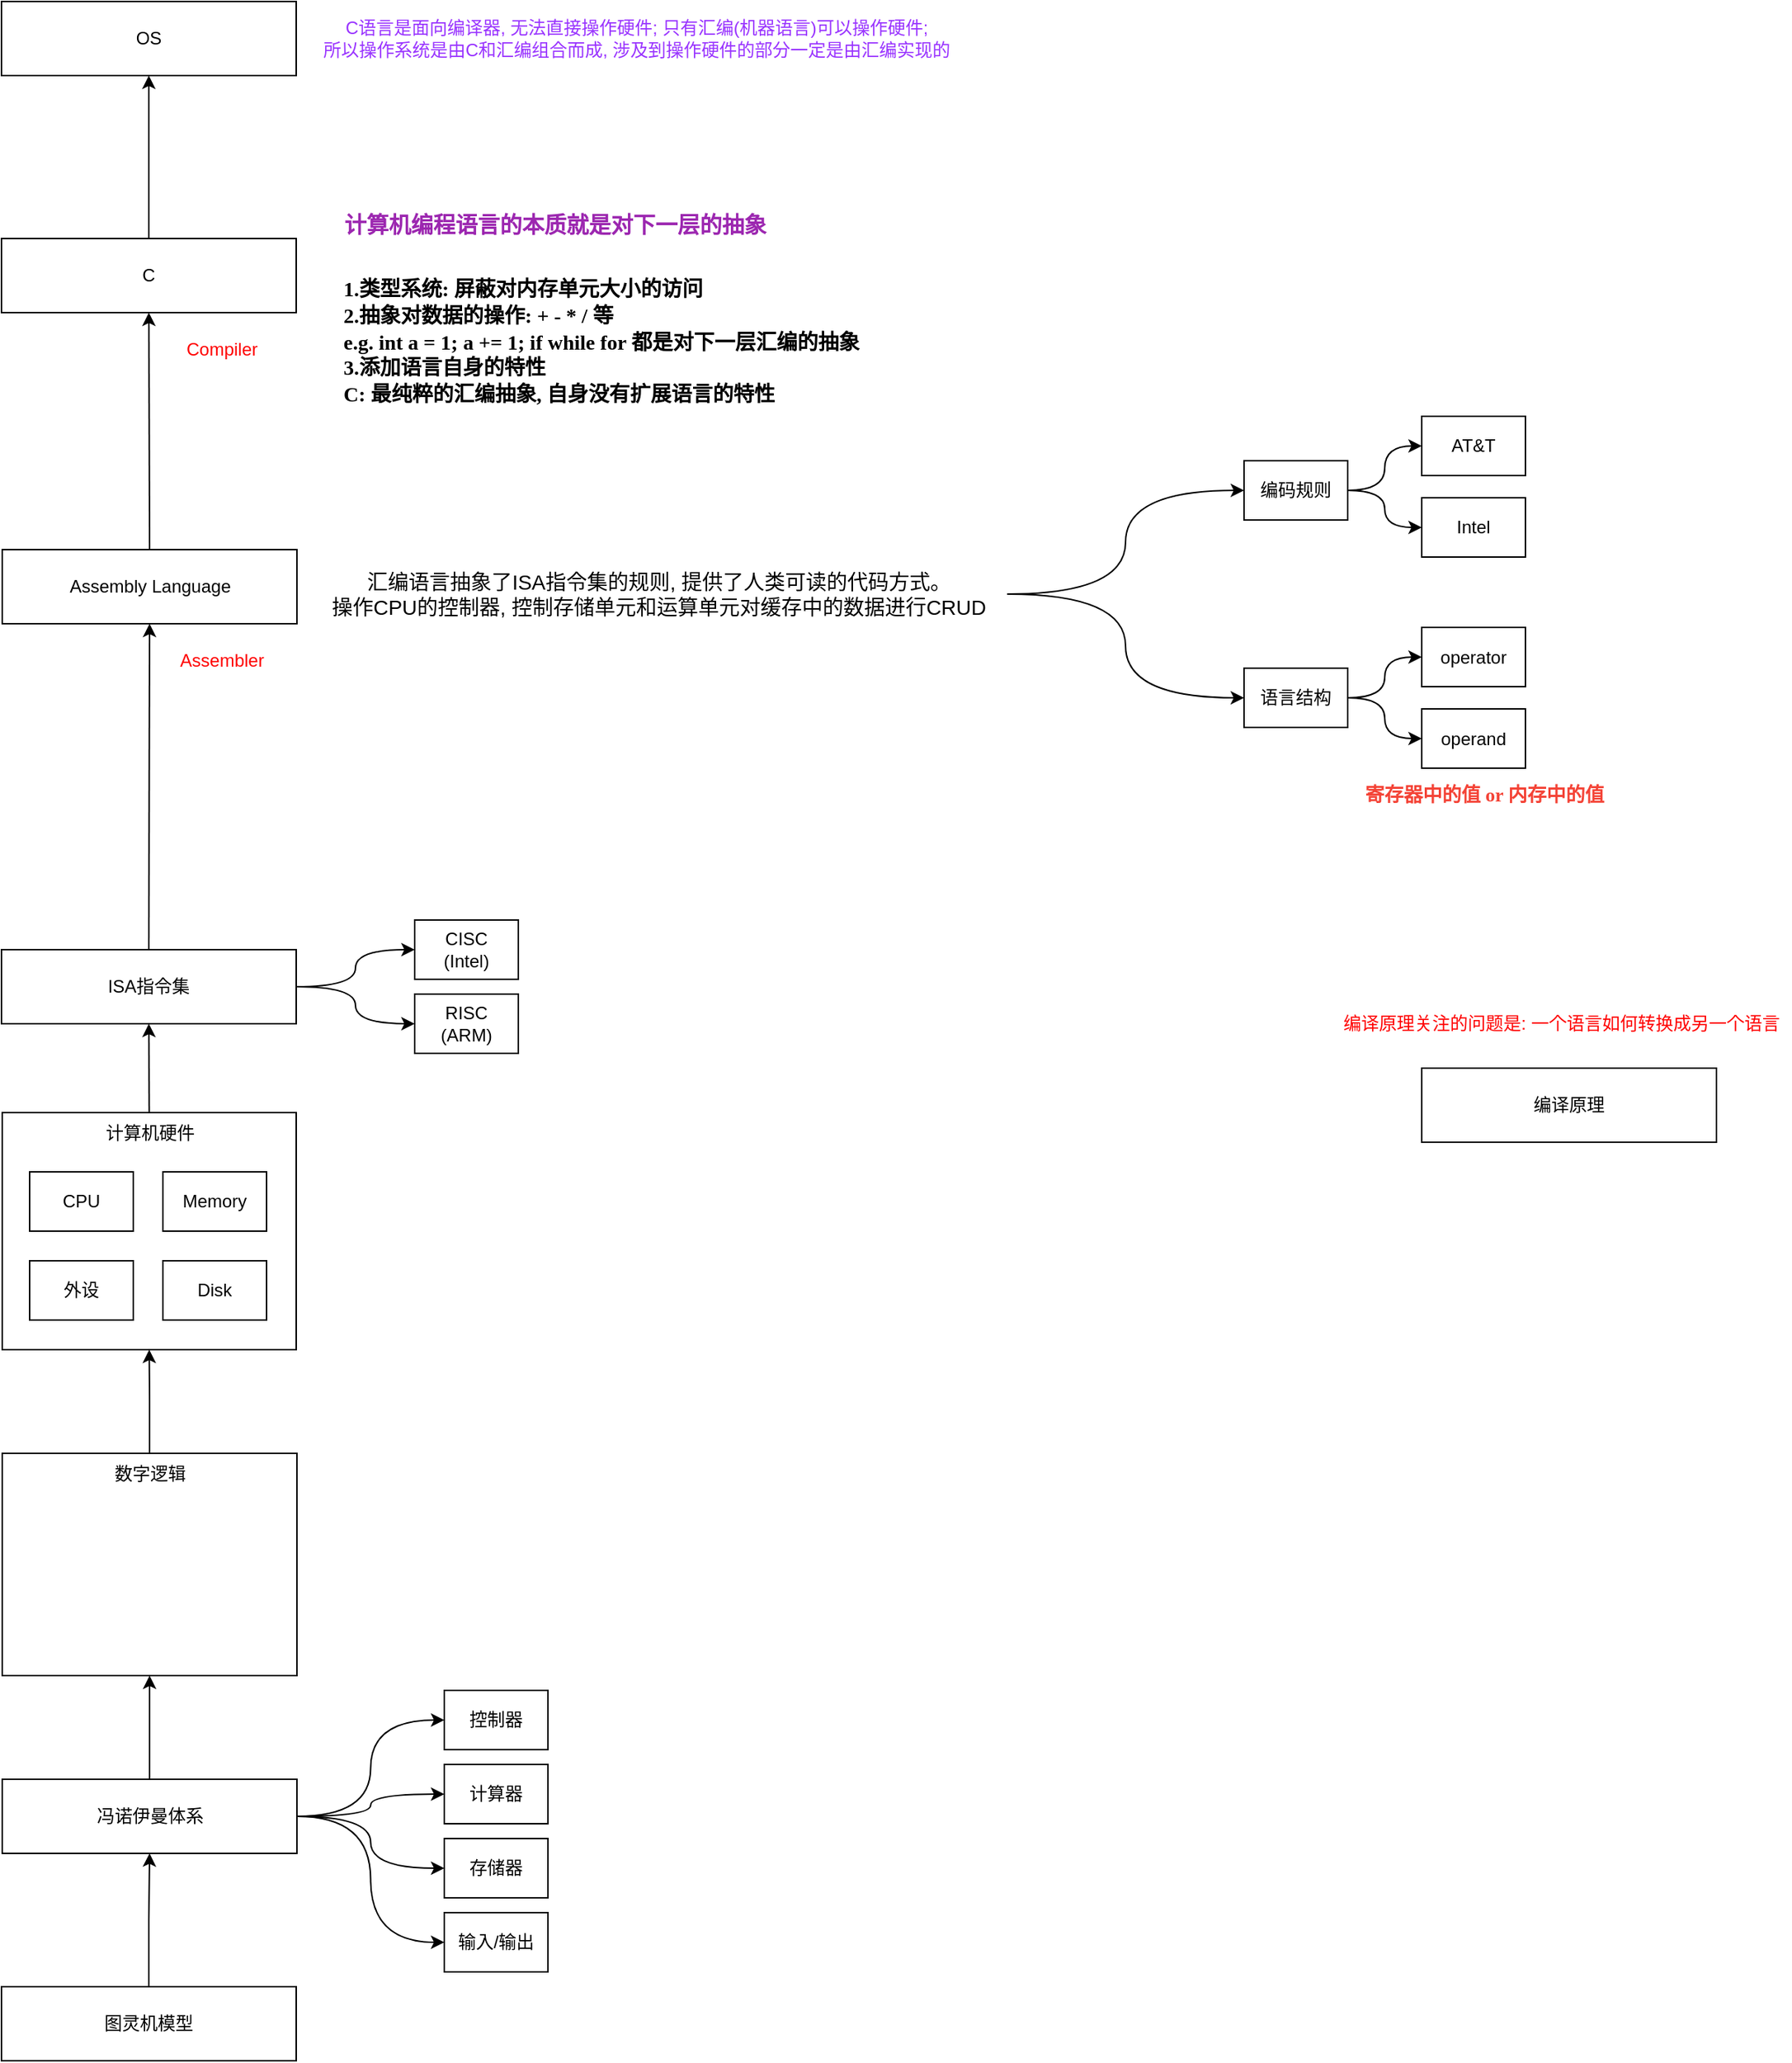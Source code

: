 <mxfile version="20.2.2" type="github">
  <diagram id="_dh9glDH5kx_qx3IPk2B" name="Page-1">
    <mxGraphModel dx="599" dy="769" grid="1" gridSize="10" guides="1" tooltips="1" connect="1" arrows="1" fold="1" page="1" pageScale="1" pageWidth="827" pageHeight="1169" math="0" shadow="0">
      <root>
        <mxCell id="0" />
        <mxCell id="1" parent="0" />
        <mxCell id="2vaMElDyrSs1qIXfbJuE-2" value="数字逻辑" style="rounded=0;whiteSpace=wrap;html=1;verticalAlign=top;" vertex="1" parent="1">
          <mxGeometry x="1081.5" y="1030" width="199" height="150" as="geometry" />
        </mxCell>
        <mxCell id="2vaMElDyrSs1qIXfbJuE-3" style="edgeStyle=orthogonalEdgeStyle;rounded=0;orthogonalLoop=1;jettySize=auto;html=1;exitX=0.5;exitY=0;exitDx=0;exitDy=0;entryX=0.5;entryY=1;entryDx=0;entryDy=0;" edge="1" parent="1" source="2vaMElDyrSs1qIXfbJuE-2" target="2vaMElDyrSs1qIXfbJuE-6">
          <mxGeometry relative="1" as="geometry">
            <mxPoint x="1181" y="960" as="targetPoint" />
          </mxGeometry>
        </mxCell>
        <mxCell id="2vaMElDyrSs1qIXfbJuE-26" value="" style="edgeStyle=orthogonalEdgeStyle;curved=1;rounded=0;orthogonalLoop=1;jettySize=auto;html=1;" edge="1" parent="1" source="2vaMElDyrSs1qIXfbJuE-6" target="2vaMElDyrSs1qIXfbJuE-24">
          <mxGeometry relative="1" as="geometry" />
        </mxCell>
        <mxCell id="2vaMElDyrSs1qIXfbJuE-6" value="计算机硬件" style="rounded=0;whiteSpace=wrap;html=1;verticalAlign=top;" vertex="1" parent="1">
          <mxGeometry x="1081.5" y="800" width="198.5" height="160" as="geometry" />
        </mxCell>
        <mxCell id="2vaMElDyrSs1qIXfbJuE-7" value="CPU" style="rounded=0;whiteSpace=wrap;html=1;fillColor=#FFFFFF;" vertex="1" parent="1">
          <mxGeometry x="1100" y="840" width="70" height="40" as="geometry" />
        </mxCell>
        <mxCell id="2vaMElDyrSs1qIXfbJuE-8" value="Memory" style="rounded=0;whiteSpace=wrap;html=1;fillColor=#FFFFFF;" vertex="1" parent="1">
          <mxGeometry x="1190" y="840" width="70" height="40" as="geometry" />
        </mxCell>
        <mxCell id="2vaMElDyrSs1qIXfbJuE-9" value="外设" style="rounded=0;whiteSpace=wrap;html=1;fillColor=#FFFFFF;" vertex="1" parent="1">
          <mxGeometry x="1100" y="900" width="70" height="40" as="geometry" />
        </mxCell>
        <mxCell id="2vaMElDyrSs1qIXfbJuE-10" value="Disk" style="rounded=0;whiteSpace=wrap;html=1;fillColor=#FFFFFF;" vertex="1" parent="1">
          <mxGeometry x="1190" y="900" width="70" height="40" as="geometry" />
        </mxCell>
        <mxCell id="2vaMElDyrSs1qIXfbJuE-13" value="" style="edgeStyle=orthogonalEdgeStyle;rounded=0;orthogonalLoop=1;jettySize=auto;html=1;" edge="1" parent="1" source="2vaMElDyrSs1qIXfbJuE-11" target="2vaMElDyrSs1qIXfbJuE-2">
          <mxGeometry relative="1" as="geometry" />
        </mxCell>
        <mxCell id="2vaMElDyrSs1qIXfbJuE-19" style="edgeStyle=orthogonalEdgeStyle;rounded=0;orthogonalLoop=1;jettySize=auto;html=1;exitX=1;exitY=0.5;exitDx=0;exitDy=0;entryX=0;entryY=0.5;entryDx=0;entryDy=0;curved=1;" edge="1" parent="1" source="2vaMElDyrSs1qIXfbJuE-11" target="2vaMElDyrSs1qIXfbJuE-15">
          <mxGeometry relative="1" as="geometry" />
        </mxCell>
        <mxCell id="2vaMElDyrSs1qIXfbJuE-21" style="edgeStyle=orthogonalEdgeStyle;curved=1;rounded=0;orthogonalLoop=1;jettySize=auto;html=1;exitX=1;exitY=0.5;exitDx=0;exitDy=0;entryX=0;entryY=0.5;entryDx=0;entryDy=0;" edge="1" parent="1" source="2vaMElDyrSs1qIXfbJuE-11" target="2vaMElDyrSs1qIXfbJuE-16">
          <mxGeometry relative="1" as="geometry" />
        </mxCell>
        <mxCell id="2vaMElDyrSs1qIXfbJuE-22" style="edgeStyle=orthogonalEdgeStyle;curved=1;rounded=0;orthogonalLoop=1;jettySize=auto;html=1;exitX=1;exitY=0.5;exitDx=0;exitDy=0;entryX=0;entryY=0.5;entryDx=0;entryDy=0;" edge="1" parent="1" source="2vaMElDyrSs1qIXfbJuE-11" target="2vaMElDyrSs1qIXfbJuE-18">
          <mxGeometry relative="1" as="geometry" />
        </mxCell>
        <mxCell id="2vaMElDyrSs1qIXfbJuE-23" style="edgeStyle=orthogonalEdgeStyle;curved=1;rounded=0;orthogonalLoop=1;jettySize=auto;html=1;exitX=1;exitY=0.5;exitDx=0;exitDy=0;entryX=0;entryY=0.5;entryDx=0;entryDy=0;" edge="1" parent="1" source="2vaMElDyrSs1qIXfbJuE-11" target="2vaMElDyrSs1qIXfbJuE-17">
          <mxGeometry relative="1" as="geometry" />
        </mxCell>
        <mxCell id="2vaMElDyrSs1qIXfbJuE-11" value="冯诺伊曼体系" style="rounded=0;whiteSpace=wrap;html=1;verticalAlign=middle;" vertex="1" parent="1">
          <mxGeometry x="1081.5" y="1250" width="199" height="50" as="geometry" />
        </mxCell>
        <mxCell id="2vaMElDyrSs1qIXfbJuE-14" value="" style="edgeStyle=orthogonalEdgeStyle;rounded=0;orthogonalLoop=1;jettySize=auto;html=1;" edge="1" parent="1" source="2vaMElDyrSs1qIXfbJuE-12" target="2vaMElDyrSs1qIXfbJuE-11">
          <mxGeometry relative="1" as="geometry" />
        </mxCell>
        <mxCell id="2vaMElDyrSs1qIXfbJuE-12" value="图灵机模型" style="rounded=0;whiteSpace=wrap;html=1;verticalAlign=middle;" vertex="1" parent="1">
          <mxGeometry x="1081" y="1390" width="199" height="50" as="geometry" />
        </mxCell>
        <mxCell id="2vaMElDyrSs1qIXfbJuE-15" value="控制器" style="rounded=0;whiteSpace=wrap;html=1;fillColor=#FFFFFF;" vertex="1" parent="1">
          <mxGeometry x="1380" y="1190" width="70" height="40" as="geometry" />
        </mxCell>
        <mxCell id="2vaMElDyrSs1qIXfbJuE-16" value="计算器" style="rounded=0;whiteSpace=wrap;html=1;fillColor=#FFFFFF;" vertex="1" parent="1">
          <mxGeometry x="1380" y="1240" width="70" height="40" as="geometry" />
        </mxCell>
        <mxCell id="2vaMElDyrSs1qIXfbJuE-17" value="输入/输出" style="rounded=0;whiteSpace=wrap;html=1;fillColor=#FFFFFF;" vertex="1" parent="1">
          <mxGeometry x="1380" y="1340" width="70" height="40" as="geometry" />
        </mxCell>
        <mxCell id="2vaMElDyrSs1qIXfbJuE-18" value="存储器" style="rounded=0;whiteSpace=wrap;html=1;fillColor=#FFFFFF;" vertex="1" parent="1">
          <mxGeometry x="1380" y="1290" width="70" height="40" as="geometry" />
        </mxCell>
        <mxCell id="2vaMElDyrSs1qIXfbJuE-30" style="edgeStyle=orthogonalEdgeStyle;curved=1;rounded=0;orthogonalLoop=1;jettySize=auto;html=1;exitX=1;exitY=0.5;exitDx=0;exitDy=0;entryX=0;entryY=0.5;entryDx=0;entryDy=0;" edge="1" parent="1" source="2vaMElDyrSs1qIXfbJuE-24" target="2vaMElDyrSs1qIXfbJuE-28">
          <mxGeometry relative="1" as="geometry" />
        </mxCell>
        <mxCell id="2vaMElDyrSs1qIXfbJuE-31" style="edgeStyle=orthogonalEdgeStyle;curved=1;rounded=0;orthogonalLoop=1;jettySize=auto;html=1;exitX=1;exitY=0.5;exitDx=0;exitDy=0;" edge="1" parent="1" source="2vaMElDyrSs1qIXfbJuE-24" target="2vaMElDyrSs1qIXfbJuE-29">
          <mxGeometry relative="1" as="geometry" />
        </mxCell>
        <mxCell id="2vaMElDyrSs1qIXfbJuE-33" style="edgeStyle=orthogonalEdgeStyle;curved=1;rounded=0;orthogonalLoop=1;jettySize=auto;html=1;exitX=0.5;exitY=0;exitDx=0;exitDy=0;entryX=0.5;entryY=1;entryDx=0;entryDy=0;" edge="1" parent="1" source="2vaMElDyrSs1qIXfbJuE-24" target="2vaMElDyrSs1qIXfbJuE-25">
          <mxGeometry relative="1" as="geometry">
            <mxPoint x="1180.5" y="560" as="targetPoint" />
          </mxGeometry>
        </mxCell>
        <mxCell id="2vaMElDyrSs1qIXfbJuE-24" value="ISA指令集" style="rounded=0;whiteSpace=wrap;html=1;verticalAlign=middle;" vertex="1" parent="1">
          <mxGeometry x="1081" y="690" width="199" height="50" as="geometry" />
        </mxCell>
        <mxCell id="2vaMElDyrSs1qIXfbJuE-38" value="" style="edgeStyle=orthogonalEdgeStyle;curved=1;rounded=0;orthogonalLoop=1;jettySize=auto;html=1;fontColor=#FF0000;" edge="1" parent="1" source="2vaMElDyrSs1qIXfbJuE-25" target="2vaMElDyrSs1qIXfbJuE-36">
          <mxGeometry relative="1" as="geometry" />
        </mxCell>
        <mxCell id="2vaMElDyrSs1qIXfbJuE-25" value="Assembly Language" style="rounded=0;whiteSpace=wrap;html=1;verticalAlign=middle;" vertex="1" parent="1">
          <mxGeometry x="1081.5" y="420" width="199" height="50" as="geometry" />
        </mxCell>
        <mxCell id="2vaMElDyrSs1qIXfbJuE-28" value="CISC&lt;br&gt;(Intel)" style="rounded=0;whiteSpace=wrap;html=1;fillColor=#FFFFFF;" vertex="1" parent="1">
          <mxGeometry x="1360" y="670" width="70" height="40" as="geometry" />
        </mxCell>
        <mxCell id="2vaMElDyrSs1qIXfbJuE-29" value="RISC&lt;br&gt;(ARM)" style="rounded=0;whiteSpace=wrap;html=1;fillColor=#FFFFFF;" vertex="1" parent="1">
          <mxGeometry x="1360" y="720" width="70" height="40" as="geometry" />
        </mxCell>
        <mxCell id="2vaMElDyrSs1qIXfbJuE-35" value="&lt;font color=&quot;#ff0000&quot;&gt;编译原理关注的问题是: 一个语言如何转换成另一个语言&lt;/font&gt;" style="text;html=1;strokeColor=none;fillColor=none;align=center;verticalAlign=middle;whiteSpace=wrap;rounded=0;" vertex="1" parent="1">
          <mxGeometry x="1980" y="720" width="309" height="40" as="geometry" />
        </mxCell>
        <mxCell id="2vaMElDyrSs1qIXfbJuE-39" value="" style="edgeStyle=orthogonalEdgeStyle;curved=1;rounded=0;orthogonalLoop=1;jettySize=auto;html=1;fontColor=#FF0000;" edge="1" parent="1" source="2vaMElDyrSs1qIXfbJuE-36" target="2vaMElDyrSs1qIXfbJuE-37">
          <mxGeometry relative="1" as="geometry" />
        </mxCell>
        <mxCell id="2vaMElDyrSs1qIXfbJuE-36" value="C" style="rounded=0;whiteSpace=wrap;html=1;verticalAlign=middle;" vertex="1" parent="1">
          <mxGeometry x="1081" y="210" width="199" height="50" as="geometry" />
        </mxCell>
        <mxCell id="2vaMElDyrSs1qIXfbJuE-37" value="OS" style="rounded=0;whiteSpace=wrap;html=1;verticalAlign=middle;" vertex="1" parent="1">
          <mxGeometry x="1081" y="50" width="199" height="50" as="geometry" />
        </mxCell>
        <mxCell id="2vaMElDyrSs1qIXfbJuE-40" value="&lt;div class=&quot;mind-clipboard&quot;&gt;C语言是面向编译器, 无法直接操作硬件; 只有汇编(机器语言)可以操作硬件;&lt;br&gt;所以操作系统是由C和汇编组合而成, 涉及到操作硬件的部分一定是由汇编实现的&lt;/div&gt;" style="text;html=1;strokeColor=none;fillColor=none;align=center;verticalAlign=middle;whiteSpace=wrap;rounded=0;fontColor=#9933FF;" vertex="1" parent="1">
          <mxGeometry x="1279.5" y="50" width="459.5" height="50" as="geometry" />
        </mxCell>
        <mxCell id="2vaMElDyrSs1qIXfbJuE-41" value="&lt;font color=&quot;#ff0000&quot;&gt;Compiler&lt;/font&gt;" style="text;html=1;strokeColor=none;fillColor=none;align=center;verticalAlign=middle;whiteSpace=wrap;rounded=0;" vertex="1" parent="1">
          <mxGeometry x="1190" y="270" width="80" height="30" as="geometry" />
        </mxCell>
        <mxCell id="2vaMElDyrSs1qIXfbJuE-42" value="&lt;font color=&quot;#ff0000&quot;&gt;Assembler&lt;/font&gt;" style="text;html=1;strokeColor=none;fillColor=none;align=center;verticalAlign=middle;whiteSpace=wrap;rounded=0;" vertex="1" parent="1">
          <mxGeometry x="1190" y="480" width="80" height="30" as="geometry" />
        </mxCell>
        <mxCell id="2vaMElDyrSs1qIXfbJuE-43" value="&lt;meta charset=&quot;utf-8&quot;&gt;&lt;span style=&quot;color: rgb(156, 39, 176); font-family: 微软雅黑; font-size: 15px; font-style: normal; font-variant-ligatures: normal; font-variant-caps: normal; font-weight: 700; letter-spacing: normal; orphans: 2; text-align: center; text-indent: 0px; text-transform: none; widows: 2; word-spacing: 0px; -webkit-text-stroke-width: 0px; background-color: rgba(255, 255, 255, 0.01); text-decoration-thickness: initial; text-decoration-style: initial; text-decoration-color: initial; float: none; display: inline !important;&quot;&gt;计算机编程语言的本质就是对下一层的抽象&lt;/span&gt;" style="text;html=1;strokeColor=none;fillColor=none;align=center;verticalAlign=middle;whiteSpace=wrap;rounded=0;fontColor=#9933FF;" vertex="1" parent="1">
          <mxGeometry x="1290" y="180" width="330" height="40" as="geometry" />
        </mxCell>
        <mxCell id="2vaMElDyrSs1qIXfbJuE-44" value="&lt;font face=&quot;微软雅黑&quot; style=&quot;font-size: 14px;&quot;&gt;&lt;span style=&quot;font-size: 14px; background-color: rgba(255, 255, 255, 0.01);&quot;&gt;&lt;b style=&quot;font-size: 14px;&quot;&gt;1.类型系统: 屏蔽对内存单元大小的访问&lt;br style=&quot;font-size: 14px;&quot;&gt;2.抽象对数据的操作: + - * / 等&lt;br style=&quot;font-size: 14px;&quot;&gt;e.g. int a = 1; a += 1; if while for 都是对下一层汇编的抽象&lt;br style=&quot;font-size: 14px;&quot;&gt;3.添加语言自身的特性&lt;br style=&quot;font-size: 14px;&quot;&gt;C: 最纯粹的汇编抽象, 自身没有扩展语言的特性&lt;br style=&quot;font-size: 14px;&quot;&gt;&lt;/b&gt;&lt;/span&gt;&lt;/font&gt;" style="text;html=1;strokeColor=none;fillColor=none;align=left;verticalAlign=middle;whiteSpace=wrap;rounded=0;fontColor=#000000;fontSize=14;" vertex="1" parent="1">
          <mxGeometry x="1310" y="220" width="360" height="120" as="geometry" />
        </mxCell>
        <mxCell id="2vaMElDyrSs1qIXfbJuE-45" value="编译原理" style="rounded=0;whiteSpace=wrap;html=1;verticalAlign=middle;" vertex="1" parent="1">
          <mxGeometry x="2040" y="770" width="199" height="50" as="geometry" />
        </mxCell>
        <mxCell id="2vaMElDyrSs1qIXfbJuE-50" style="edgeStyle=orthogonalEdgeStyle;curved=1;rounded=0;orthogonalLoop=1;jettySize=auto;html=1;entryX=0;entryY=0.5;entryDx=0;entryDy=0;fontSize=14;fontColor=#000000;" edge="1" parent="1" source="2vaMElDyrSs1qIXfbJuE-47" target="2vaMElDyrSs1qIXfbJuE-48">
          <mxGeometry relative="1" as="geometry" />
        </mxCell>
        <mxCell id="2vaMElDyrSs1qIXfbJuE-51" style="edgeStyle=orthogonalEdgeStyle;curved=1;rounded=0;orthogonalLoop=1;jettySize=auto;html=1;exitX=1;exitY=0.5;exitDx=0;exitDy=0;entryX=0;entryY=0.5;entryDx=0;entryDy=0;fontSize=14;fontColor=#000000;" edge="1" parent="1" source="2vaMElDyrSs1qIXfbJuE-47" target="2vaMElDyrSs1qIXfbJuE-49">
          <mxGeometry relative="1" as="geometry" />
        </mxCell>
        <mxCell id="2vaMElDyrSs1qIXfbJuE-47" value="&lt;meta charset=&quot;utf-8&quot; style=&quot;font-size: 14px;&quot;&gt;&lt;div class=&quot;mind-clipboard&quot; style=&quot;font-size: 14px;&quot;&gt;汇编语言抽象了ISA指令集的规则, 提供了人类可读的代码方式。&lt;br style=&quot;font-size: 14px;&quot;&gt;操作CPU的控制器, 控制存储单元和运算单元对缓存中的数据进行CRUD&lt;/div&gt;" style="text;html=1;strokeColor=none;fillColor=none;align=center;verticalAlign=middle;whiteSpace=wrap;rounded=0;fontColor=#000000;fontStyle=0;fontSize=14;" vertex="1" parent="1">
          <mxGeometry x="1290" y="410" width="470" height="80" as="geometry" />
        </mxCell>
        <mxCell id="2vaMElDyrSs1qIXfbJuE-56" style="edgeStyle=orthogonalEdgeStyle;curved=1;rounded=0;orthogonalLoop=1;jettySize=auto;html=1;exitX=1;exitY=0.5;exitDx=0;exitDy=0;entryX=0;entryY=0.5;entryDx=0;entryDy=0;fontSize=14;fontColor=#000000;" edge="1" parent="1" source="2vaMElDyrSs1qIXfbJuE-48" target="2vaMElDyrSs1qIXfbJuE-52">
          <mxGeometry relative="1" as="geometry" />
        </mxCell>
        <mxCell id="2vaMElDyrSs1qIXfbJuE-58" style="edgeStyle=orthogonalEdgeStyle;curved=1;rounded=0;orthogonalLoop=1;jettySize=auto;html=1;exitX=1;exitY=0.5;exitDx=0;exitDy=0;entryX=0;entryY=0.5;entryDx=0;entryDy=0;fontSize=14;fontColor=#000000;" edge="1" parent="1" source="2vaMElDyrSs1qIXfbJuE-48" target="2vaMElDyrSs1qIXfbJuE-53">
          <mxGeometry relative="1" as="geometry" />
        </mxCell>
        <mxCell id="2vaMElDyrSs1qIXfbJuE-48" value="编码规则" style="rounded=0;whiteSpace=wrap;html=1;fillColor=#FFFFFF;" vertex="1" parent="1">
          <mxGeometry x="1920" y="360" width="70" height="40" as="geometry" />
        </mxCell>
        <mxCell id="2vaMElDyrSs1qIXfbJuE-59" style="edgeStyle=orthogonalEdgeStyle;curved=1;rounded=0;orthogonalLoop=1;jettySize=auto;html=1;exitX=1;exitY=0.5;exitDx=0;exitDy=0;entryX=0;entryY=0.5;entryDx=0;entryDy=0;fontSize=14;fontColor=#000000;" edge="1" parent="1" source="2vaMElDyrSs1qIXfbJuE-49" target="2vaMElDyrSs1qIXfbJuE-54">
          <mxGeometry relative="1" as="geometry" />
        </mxCell>
        <mxCell id="2vaMElDyrSs1qIXfbJuE-60" style="edgeStyle=orthogonalEdgeStyle;curved=1;rounded=0;orthogonalLoop=1;jettySize=auto;html=1;exitX=1;exitY=0.5;exitDx=0;exitDy=0;entryX=0;entryY=0.5;entryDx=0;entryDy=0;fontSize=14;fontColor=#000000;" edge="1" parent="1" source="2vaMElDyrSs1qIXfbJuE-49" target="2vaMElDyrSs1qIXfbJuE-55">
          <mxGeometry relative="1" as="geometry" />
        </mxCell>
        <mxCell id="2vaMElDyrSs1qIXfbJuE-49" value="语言结构" style="rounded=0;whiteSpace=wrap;html=1;fillColor=#FFFFFF;" vertex="1" parent="1">
          <mxGeometry x="1920" y="500" width="70" height="40" as="geometry" />
        </mxCell>
        <mxCell id="2vaMElDyrSs1qIXfbJuE-52" value="AT&amp;amp;T" style="rounded=0;whiteSpace=wrap;html=1;fillColor=#FFFFFF;" vertex="1" parent="1">
          <mxGeometry x="2040" y="330" width="70" height="40" as="geometry" />
        </mxCell>
        <mxCell id="2vaMElDyrSs1qIXfbJuE-53" value="Intel" style="rounded=0;whiteSpace=wrap;html=1;fillColor=#FFFFFF;" vertex="1" parent="1">
          <mxGeometry x="2040" y="385" width="70" height="40" as="geometry" />
        </mxCell>
        <mxCell id="2vaMElDyrSs1qIXfbJuE-54" value="operator" style="rounded=0;whiteSpace=wrap;html=1;fillColor=#FFFFFF;" vertex="1" parent="1">
          <mxGeometry x="2040" y="472.5" width="70" height="40" as="geometry" />
        </mxCell>
        <mxCell id="2vaMElDyrSs1qIXfbJuE-55" value="operand" style="rounded=0;whiteSpace=wrap;html=1;fillColor=#FFFFFF;" vertex="1" parent="1">
          <mxGeometry x="2040" y="527.5" width="70" height="40" as="geometry" />
        </mxCell>
        <mxCell id="2vaMElDyrSs1qIXfbJuE-61" value="&lt;meta charset=&quot;utf-8&quot;&gt;&lt;span style=&quot;color: rgb(244, 67, 54); font-family: 微软雅黑; font-size: 13px; font-style: normal; font-variant-ligatures: normal; font-variant-caps: normal; font-weight: 700; letter-spacing: normal; orphans: 2; text-align: center; text-indent: 0px; text-transform: none; widows: 2; word-spacing: 0px; -webkit-text-stroke-width: 0px; background-color: rgba(255, 255, 255, 0.01); text-decoration-thickness: initial; text-decoration-style: initial; text-decoration-color: initial; float: none; display: inline !important;&quot;&gt;寄存器中的值 or 内存中的值&lt;/span&gt;" style="text;html=1;strokeColor=none;fillColor=none;align=center;verticalAlign=middle;whiteSpace=wrap;rounded=0;fontSize=14;fontColor=#000000;" vertex="1" parent="1">
          <mxGeometry x="2000" y="570" width="165" height="30" as="geometry" />
        </mxCell>
      </root>
    </mxGraphModel>
  </diagram>
</mxfile>
